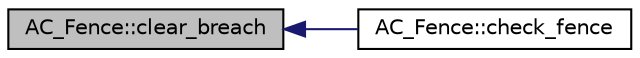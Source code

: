digraph "AC_Fence::clear_breach"
{
 // INTERACTIVE_SVG=YES
  edge [fontname="Helvetica",fontsize="10",labelfontname="Helvetica",labelfontsize="10"];
  node [fontname="Helvetica",fontsize="10",shape=record];
  rankdir="LR";
  Node1 [label="AC_Fence::clear_breach",height=0.2,width=0.4,color="black", fillcolor="grey75", style="filled" fontcolor="black"];
  Node1 -> Node2 [dir="back",color="midnightblue",fontsize="10",style="solid",fontname="Helvetica"];
  Node2 [label="AC_Fence::check_fence",height=0.2,width=0.4,color="black", fillcolor="white", style="filled",URL="$classAC__Fence.html#a730e2005dc74a0a70ee16bfb9569baeb"];
}
